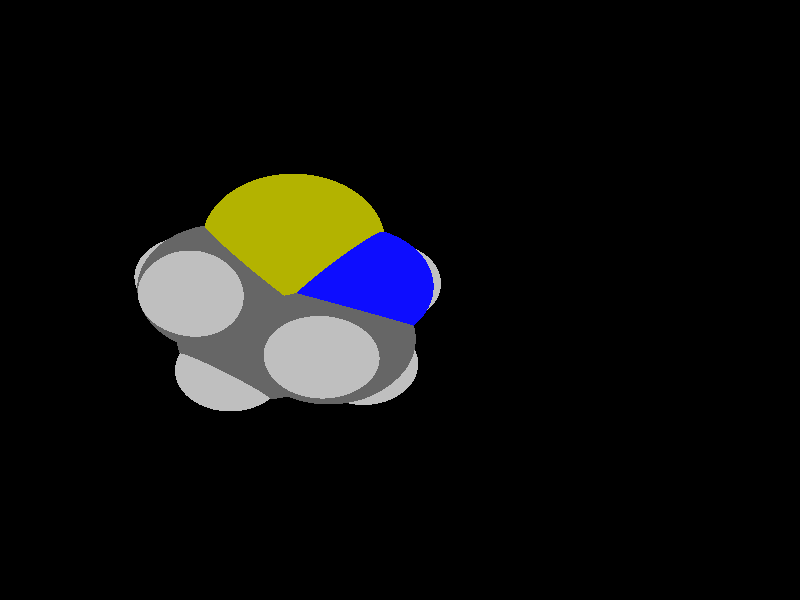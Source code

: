 global_settings {
	ambient_light rgb <0.200000002980232, 0.200000002980232, 0.200000002980232>
	max_trace_level 15
}

background { color rgb <0,0,0> }

camera {
	perspective
	location <-3.06998233055599, 1.25887230630302, -22.2626716395971>
	angle 40
	up <-0.989221939802295, -0.0373322678854237, 0.141584799990376>
	right <0.0155762333076707, -0.988294614025379, -0.151760129297426> * 1
	direction <0.145593045059607, -0.147919091610777, 0.978224211296834> }

light_source {
	<-20.3828386542724, -16.5131459436144, -24.7018037357733>
	color rgb <1, 1, 1>
	fade_distance 49.3777849520958
	fade_power 0
	spotlight
	area_light <20, 0, 0>, <0, 0, 20>, 20, 20
	circular
	orient
	point_at <20.3828386542724, 16.5131459436144, 24.7018037357733>
}

light_source {
	<-15.6063380302381, 17.0487559527617, 17.5199681318305>
	color rgb <0.300000011920929, 0.300000011920929, 0.300000011920929> shadowless
	fade_distance 49.3777849520958
	fade_power 0
	parallel
	point_at <15.6063380302381, -17.0487559527617, -17.5199681318305>
}

#default {
	finish {ambient 0.5 diffuse 1 specular 0.2 roughness .01 metallic 1}
}

union {
cylinder {
	<-1.43220047816842, 0.051491328596274, -0.471976073044956>, 	<-0.791372344557393, -0.577195034531503, -0.701523107110818>, 0.075
	pigment { rgbt <0.699999988079071, 0.699999988079071, 0, 0> }
}
cylinder {
	<-0.791372344557393, -0.577195034531503, -0.701523107110818>, 	<-0.277519449411567, -1.08131195900473, -0.885587135889049>, 0.075
	pigment { rgbt <0.0500000007450581, 0.0500000007450581, 1, 0> }
}
cylinder {
	<-0.277519449411567, -1.08131195900473, -0.885587135889049>, 	<0.382647017005571, -0.808979510249888, -0.967939197249489>, 0.075
	pigment { rgbt <0.0500000007450581, 0.0500000007450581, 1, 0> }
}
cylinder {
	<0.382647017005571, -0.808979510249888, -0.967939197249489>, 	<1.06760882019715, -0.52641846745856, -1.05338433770342>, 0.075
	pigment { rgbt <0.400000005960464, 0.400000005960464, 0.400000005960464, 0> }
}
cylinder {
	<1.06760882019715, -0.52641846745856, -1.05338433770342>, 	<1.07663605774407, 0.116431485584766, -0.644742823740729>, 0.075
	pigment { rgbt <0.400000005960464, 0.400000005960464, 0.400000005960464, 0> }
}
cylinder {
	<1.07663605774407, 0.116431485584766, -0.644742823740729>, 	<1.08566329529099, 0.759281438628091, -0.236101309778033>, 0.075
	pigment { rgbt <0.400000005960464, 0.400000005960464, 0.400000005960464, 0> }
}
cylinder {
	<1.08566329529099, 0.759281438628091, -0.236101309778033>, 	<0.413694679402794, 1.09953559553793, -0.342889643102704>, 0.075
	pigment { rgbt <0.400000005960464, 0.400000005960464, 0.400000005960464, 0> }
}
cylinder {
	<0.413694679402794, 1.09953559553793, -0.342889643102704>, 	<-0.2582739364854, 1.43978975244778, -0.449677976427376>, 0.075
	pigment { rgbt <0.400000005960464, 0.400000005960464, 0.400000005960464, 0> }
}
cylinder {
	<-1.43220047816842, 0.051491328596274, -0.471976073044956>, 	<-0.794683499201738, 0.80542591108653, -0.459866784526812>, 0.075
	pigment { rgbt <0.699999988079071, 0.699999988079071, 0, 0> }
}
cylinder {
	<-0.794683499201738, 0.80542591108653, -0.459866784526812>, 	<-0.2582739364854, 1.43978975244778, -0.449677976427376>, 0.075
	pigment { rgbt <0.400000005960464, 0.400000005960464, 0.400000005960464, 0> }
}
cylinder {
	<1.08566329529099, 0.759281438628091, -0.236101309778033>, 	<1.59064065594508, 1.15850716913183, -0.417949506972148>, 0.075
	pigment { rgbt <0.400000005960464, 0.400000005960464, 0.400000005960464, 0> }
}
cylinder {
	<1.59064065594508, 1.15850716913183, -0.417949506972148>, 	<1.9121734244966, 1.41270500928767, -0.533737181540746>, 0.075
	pigment { rgbt <0.75, 0.75, 0.75, 0> }
}
cylinder {
	<1.08566329529099, 0.759281438628091, -0.236101309778033>, 	<1.16859396970634, 0.616742343021736, 0.413920281143184>, 0.075
	pigment { rgbt <0.400000005960464, 0.400000005960464, 0.400000005960464, 0> }
}
cylinder {
	<1.16859396970634, 0.616742343021736, 0.413920281143184>, 	<1.22147433520108, 0.525852940203146, 0.828403577579819>, 0.075
	pigment { rgbt <0.75, 0.75, 0.75, 0> }
}
cylinder {
	<-0.2582739364854, 1.43978975244778, -0.449677976427376>, 	<-0.278588536493649, 1.7539219805651, -1.03966126155472>, 0.075
	pigment { rgbt <0.400000005960464, 0.400000005960464, 0.400000005960464, 0> }
}
cylinder {
	<-0.278588536493649, 1.7539219805651, -1.03966126155472>, 	<-0.291521082121572, 1.95390275162034, -1.41525249896637>, 0.075
	pigment { rgbt <0.75, 0.75, 0.75, 0> }
}
cylinder {
	<-0.2582739364854, 1.43978975244778, -0.449677976427376>, 	<-0.402336283892746, 1.87381077602142, 0.0372361979643142>, 0.075
	pigment { rgbt <0.400000005960464, 0.400000005960464, 0.400000005960464, 0> }
}
cylinder {
	<-0.402336283892746, 1.87381077602142, 0.0372361979643142>, 	<-0.493992108079021, 2.1499450702748, 0.347022347954359>, 0.075
	pigment { rgbt <0.75, 0.75, 0.75, 0> }
}
cylinder {
	<1.06760882019715, -0.52641846745856, -1.05338433770342>, 	<1.1724580390322, -0.391836276646686, -1.70082349623762>, 0.075
	pigment { rgbt <0.400000005960464, 0.400000005960464, 0.400000005960464, 0> }
}
cylinder {
	<1.1724580390322, -0.391836276646686, -1.70082349623762>, 	<1.2392537018794, -0.306098807711878, -2.11328367694309>, 0.075
	pigment { rgbt <0.75, 0.75, 0.75, 0> }
}
cylinder {
	<1.06760882019715, -0.52641846745856, -1.05338433770342>, 	<1.53887110506589, -0.956018862113698, -0.852032839501962>, 0.075
	pigment { rgbt <0.400000005960464, 0.400000005960464, 0.400000005960464, 0> }
}
cylinder {
	<1.53887110506589, -0.956018862113698, -0.852032839501962>, 	<1.83888585007144, -1.22951083674232, -0.723848555868436>, 0.075
	pigment { rgbt <0.75, 0.75, 0.75, 0> }
}
cylinder {
	<-0.277519449411567, -1.08131195900473, -0.885587135889049>, 	<-0.262795487414356, -1.53012103493486, -0.46024755267179>, 0.075
	pigment { rgbt <0.0500000007450581, 0.0500000007450581, 1, 0> }
}
cylinder {
	<-0.262795487414356, -1.53012103493486, -0.46024755267179>, 	<-0.253213484052141, -1.82219527931077, -0.183446694503131>, 0.075
	pigment { rgbt <0.75, 0.75, 0.75, 0> }
}
sphere {
	<-1.43220047816842, 0.051491328596274, -0.471976073044956>, 0.567
	pigment { rgbt <0.699999988079071, 0.699999988079071, 0,0> }
}
sphere {
	<-0.277519449411567, -1.08131195900473, -0.885587135889049>, 0.3834
	pigment { rgbt <0.0500000007450581, 0.0500000007450581, 1,0> }
}
sphere {
	<1.06760882019715, -0.52641846745856, -1.05338433770342>, 0.4104
	pigment { rgbt <0.400000005960464, 0.400000005960464, 0.400000005960464,0> }
}
sphere {
	<1.08566329529099, 0.759281438628091, -0.236101309778033>, 0.4104
	pigment { rgbt <0.400000005960464, 0.400000005960464, 0.400000005960464,0> }
}
sphere {
	<-0.2582739364854, 1.43978975244778, -0.449677976427376>, 0.4104
	pigment { rgbt <0.400000005960464, 0.400000005960464, 0.400000005960464,0> }
}
sphere {
	<1.9121734244966, 1.41270500928767, -0.533737181540746>, 0.1674
	pigment { rgbt <0.75, 0.75, 0.75,0> }
}
sphere {
	<1.22147433520108, 0.525852940203146, 0.828403577579819>, 0.1674
	pigment { rgbt <0.75, 0.75, 0.75,0> }
}
sphere {
	<-0.291521082121572, 1.95390275162034, -1.41525249896637>, 0.1674
	pigment { rgbt <0.75, 0.75, 0.75,0> }
}
sphere {
	<-0.493992108079021, 2.1499450702748, 0.347022347954359>, 0.1674
	pigment { rgbt <0.75, 0.75, 0.75,0> }
}
sphere {
	<1.2392537018794, -0.306098807711878, -2.11328367694309>, 0.1674
	pigment { rgbt <0.75, 0.75, 0.75,0> }
}
sphere {
	<1.83888585007144, -1.22951083674232, -0.723848555868436>, 0.1674
	pigment { rgbt <0.75, 0.75, 0.75,0> }
}
sphere {
	<-0.253213484052141, -1.82219527931077, -0.183446694503131>, 0.1674
	pigment { rgbt <0.75, 0.75, 0.75,0> }
}
}
merge {
}
union {
}
merge {
sphere {
	<-1.43220047816842, 0.051491328596274, -0.471976073044956>, 1.79982
	pigment { rgbt <0, 0, 0,0> }
}
sphere {
	<-0.277519449411567, -1.08131195900473, -0.885587135889049>, 1.549845
	pigment { rgbt <0, 0, 0,0> }
}
sphere {
	<1.06760882019715, -0.52641846745856, -1.05338433770342>, 1.69983
	pigment { rgbt <0, 0, 0,0> }
}
sphere {
	<1.08566329529099, 0.759281438628091, -0.236101309778033>, 1.69983
	pigment { rgbt <0, 0, 0,0> }
}
sphere {
	<-0.2582739364854, 1.43978975244778, -0.449677976427376>, 1.69983
	pigment { rgbt <0, 0, 0,0> }
}
sphere {
	<1.9121734244966, 1.41270500928767, -0.533737181540746>, 1.09989
	pigment { rgbt <0, 0, 0,0> }
}
sphere {
	<1.22147433520108, 0.525852940203146, 0.828403577579819>, 1.09989
	pigment { rgbt <0, 0, 0,0> }
}
sphere {
	<-0.291521082121572, 1.95390275162034, -1.41525249896637>, 1.09989
	pigment { rgbt <0, 0, 0,0> }
}
sphere {
	<-0.493992108079021, 2.1499450702748, 0.347022347954359>, 1.09989
	pigment { rgbt <0, 0, 0,0> }
}
sphere {
	<1.2392537018794, -0.306098807711878, -2.11328367694309>, 1.09989
	pigment { rgbt <0, 0, 0,0> }
}
sphere {
	<1.83888585007144, -1.22951083674232, -0.723848555868436>, 1.09989
	pigment { rgbt <0, 0, 0,0> }
}
sphere {
	<-0.253213484052141, -1.82219527931077, -0.183446694503131>, 1.09989
	pigment { rgbt <0, 0, 0,0> }
}
sphere {
	<-1.43220047816842, 0.051491328596274, -0.471976073044956>, 1.8
	pigment { rgbt <0.699999988079071, 0.699999988079071, 0,0.350000023841858> }
}
sphere {
	<-0.277519449411567, -1.08131195900473, -0.885587135889049>, 1.55
	pigment { rgbt <0.0500000007450581, 0.0500000007450581, 1,0.350000023841858> }
}
sphere {
	<1.06760882019715, -0.52641846745856, -1.05338433770342>, 1.7
	pigment { rgbt <0.400000005960464, 0.400000005960464, 0.400000005960464,0.350000023841858> }
}
sphere {
	<1.08566329529099, 0.759281438628091, -0.236101309778033>, 1.7
	pigment { rgbt <0.400000005960464, 0.400000005960464, 0.400000005960464,0.350000023841858> }
}
sphere {
	<-0.2582739364854, 1.43978975244778, -0.449677976427376>, 1.7
	pigment { rgbt <0.400000005960464, 0.400000005960464, 0.400000005960464,0.350000023841858> }
}
sphere {
	<1.9121734244966, 1.41270500928767, -0.533737181540746>, 1.1
	pigment { rgbt <0.75, 0.75, 0.75,0.350000023841858> }
}
sphere {
	<1.22147433520108, 0.525852940203146, 0.828403577579819>, 1.1
	pigment { rgbt <0.75, 0.75, 0.75,0.350000023841858> }
}
sphere {
	<-0.291521082121572, 1.95390275162034, -1.41525249896637>, 1.1
	pigment { rgbt <0.75, 0.75, 0.75,0.350000023841858> }
}
sphere {
	<-0.493992108079021, 2.1499450702748, 0.347022347954359>, 1.1
	pigment { rgbt <0.75, 0.75, 0.75,0.350000023841858> }
}
sphere {
	<1.2392537018794, -0.306098807711878, -2.11328367694309>, 1.1
	pigment { rgbt <0.75, 0.75, 0.75,0.350000023841858> }
}
sphere {
	<1.83888585007144, -1.22951083674232, -0.723848555868436>, 1.1
	pigment { rgbt <0.75, 0.75, 0.75,0.350000023841858> }
}
sphere {
	<-0.253213484052141, -1.82219527931077, -0.183446694503131>, 1.1
	pigment { rgbt <0.75, 0.75, 0.75,0.350000023841858> }
}
}
